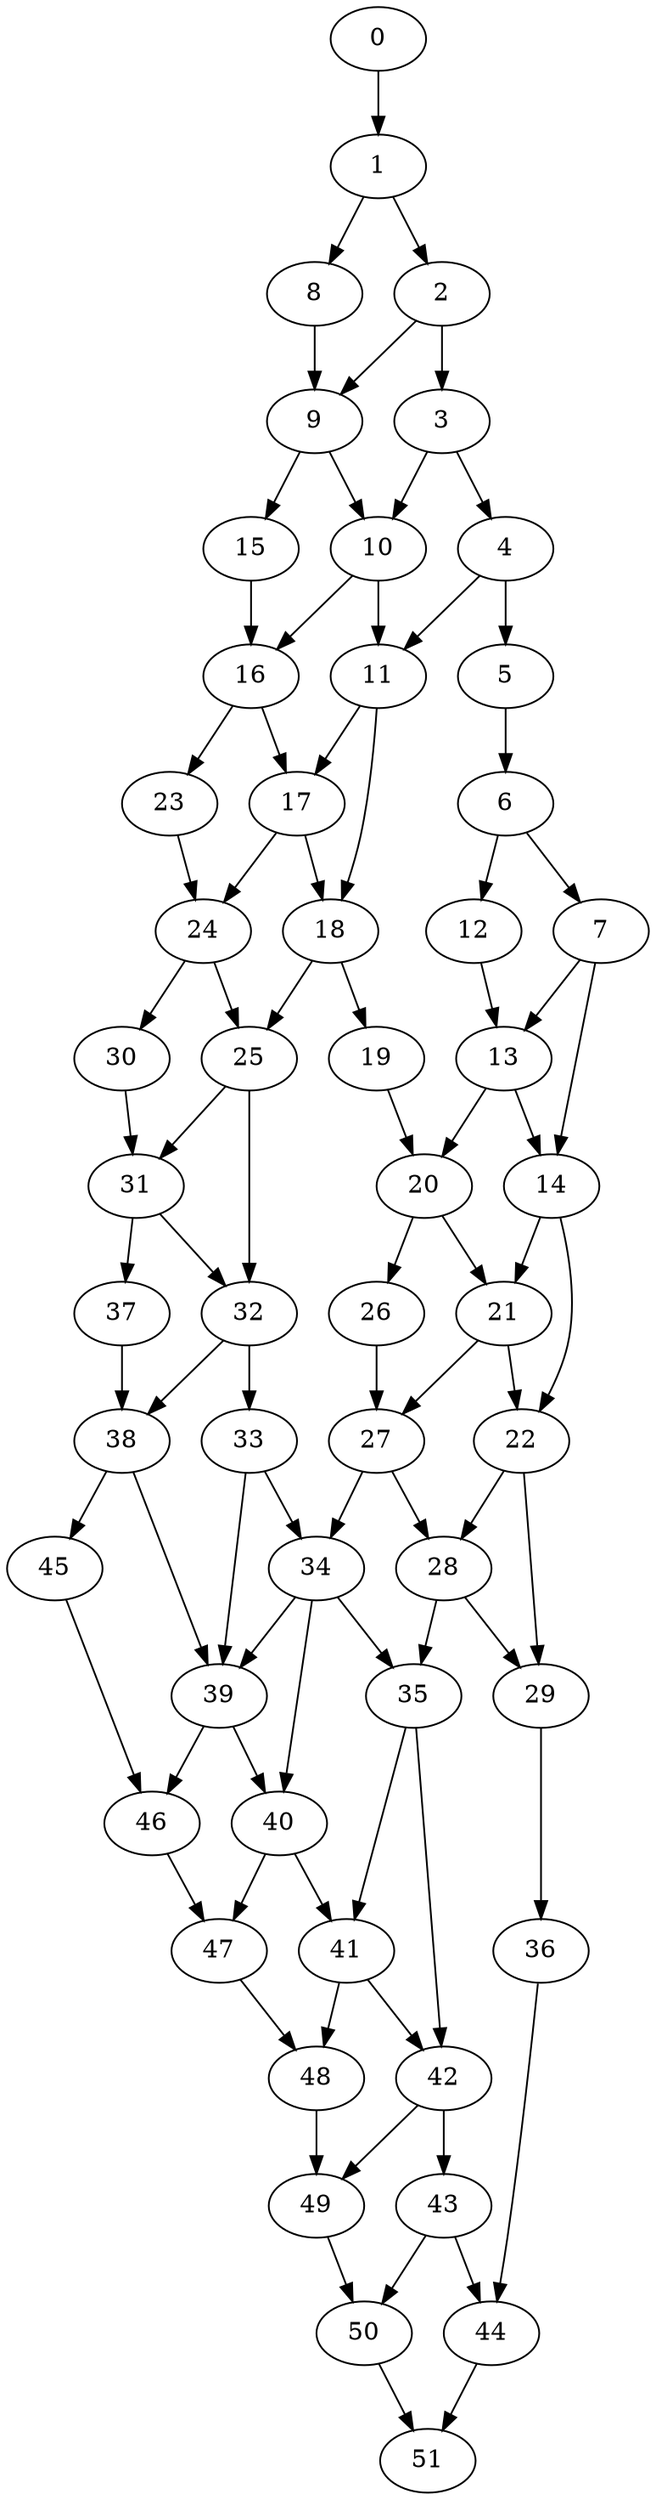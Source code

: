 digraph G {
34 -> 39
0 -> 1 -> 8
1 -> 2 -> 9
2 -> 3 -> 10
3 -> 4 -> 11
4 -> 5
5 -> 6 -> 12
6 -> 7 -> 13
7 -> 14
8 -> 9 -> 15
9 -> 10 -> 16
10 -> 11 -> 17
11 -> 18
12 -> 13 -> 20
13 -> 14 -> 21
14 -> 22
15 -> 16 -> 23
16 -> 17 -> 24
17 -> 18 -> 25
18 -> 19
19 -> 20 -> 26
20 -> 21 -> 27
21 -> 22 -> 28
22 -> 29
23 -> 24 -> 30
24 -> 25 -> 31
25 -> 32
26 -> 27 -> 34
27 -> 28 -> 35
28 -> 29
29 -> 36
30 -> 31 -> 37
31 -> 32 -> 38
32 -> 33 -> 39
33 -> 34 -> 40
34 -> 35 -> 41
35 -> 42
36 -> 44
37 -> 38 -> 45
38 -> 39 -> 46
39 -> 40 -> 47
40 -> 41 -> 48
41 -> 42 -> 49
42 -> 43 -> 50
43 -> 44 -> 51
44
45 -> 46
46 -> 47
47 -> 48
48 -> 49
49 -> 50
50 -> 51
51}